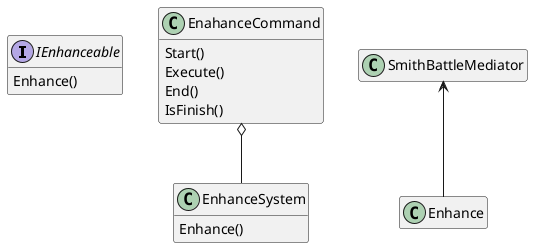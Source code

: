 @startuml  強化の設計
hide empty members

Interface IEnhanceable
{
 Enhance()
}

class EnhanceSystem
{
  Enhance()
}

class EnahanceCommand
{
  Start()
  Execute()
  End()
  IsFinish()
}

EnahanceCommand o-- EnhanceSystem

SmithBattleMediator <-- Enhance
